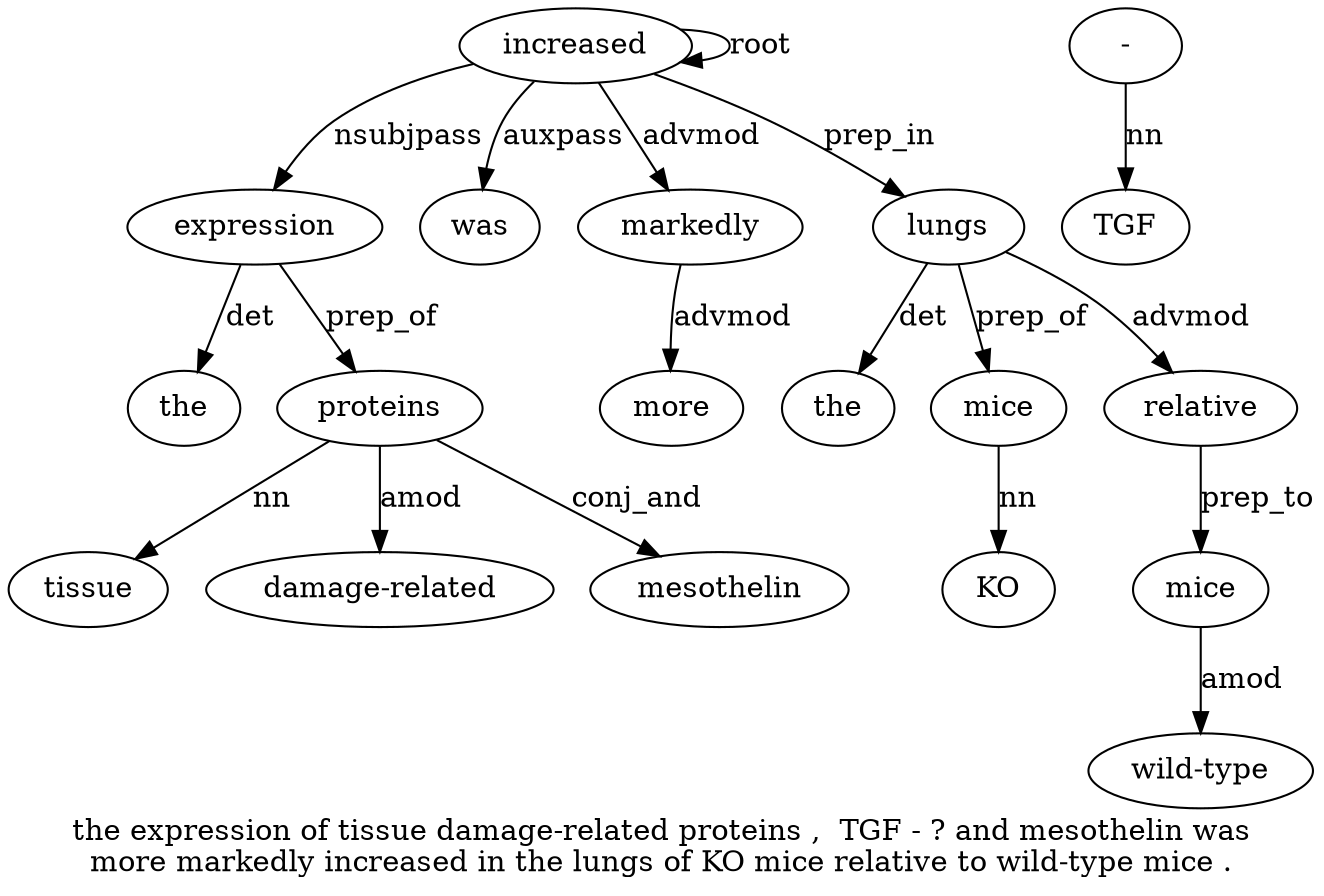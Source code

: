 digraph "the expression of tissue damage-related proteins ,  TGF - ? and mesothelin was more markedly increased in the lungs of KO mice relative to wild-type mice ." {
label="the expression of tissue damage-related proteins ,  TGF - ? and mesothelin was
more markedly increased in the lungs of KO mice relative to wild-type mice .";
expression2 [style=filled, fillcolor=white, label=expression];
the1 [style=filled, fillcolor=white, label=the];
expression2 -> the1  [label=det];
increased16 [style=filled, fillcolor=white, label=increased];
increased16 -> expression2  [label=nsubjpass];
proteins6 [style=filled, fillcolor=white, label=proteins];
tissue4 [style=filled, fillcolor=white, label=tissue];
proteins6 -> tissue4  [label=nn];
"damage-related5" [style=filled, fillcolor=white, label="damage-related"];
proteins6 -> "damage-related5"  [label=amod];
expression2 -> proteins6  [label=prep_of];
"-9" [style=filled, fillcolor=white, label="-"];
TGF8 [style=filled, fillcolor=white, label=TGF];
"-9" -> TGF8  [label=nn];
mesothelin12 [style=filled, fillcolor=white, label=mesothelin];
proteins6 -> mesothelin12  [label=conj_and];
was13 [style=filled, fillcolor=white, label=was];
increased16 -> was13  [label=auxpass];
markedly15 [style=filled, fillcolor=white, label=markedly];
more14 [style=filled, fillcolor=white, label=more];
markedly15 -> more14  [label=advmod];
increased16 -> markedly15  [label=advmod];
increased16 -> increased16  [label=root];
lungs19 [style=filled, fillcolor=white, label=lungs];
the18 [style=filled, fillcolor=white, label=the];
lungs19 -> the18  [label=det];
increased16 -> lungs19  [label=prep_in];
mice22 [style=filled, fillcolor=white, label=mice];
KO21 [style=filled, fillcolor=white, label=KO];
mice22 -> KO21  [label=nn];
lungs19 -> mice22  [label=prep_of];
relative23 [style=filled, fillcolor=white, label=relative];
lungs19 -> relative23  [label=advmod];
mice26 [style=filled, fillcolor=white, label=mice];
"wild-type25" [style=filled, fillcolor=white, label="wild-type"];
mice26 -> "wild-type25"  [label=amod];
relative23 -> mice26  [label=prep_to];
}
